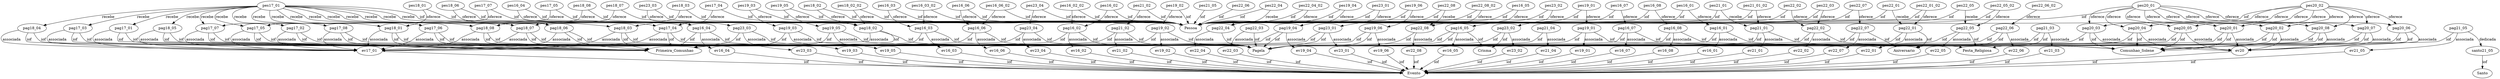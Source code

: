 digraph Pagelas {"pes16_01" -> "Pessoa" [ label = "iof" ];"pag16_01" -> "Pagela" [ label = "iof" ];"pes16_01" -> "pag16_01" [ label = "oferece" ];"ev16_01" -> "Evento" [ label = "iof" ];"pag16_01" -> "ev16_01" [ label = "associada" ];"pag16_01" -> "Comunhao_Solene" [ label = "iof" ];"pes16_02" -> "Pessoa" [ label = "iof" ];"pes16_02_02" -> "Pessoa" [ label = "iof" ];"pag16_02" -> "Pagela" [ label = "iof" ];"pes16_02" -> "pag16_02" [ label = "oferece" ];"pes16_02_02" -> "pag16_02" [ label = "oferece" ];"ev16_02" -> "Evento" [ label = "iof" ];"pag16_02" -> "ev16_02" [ label = "associada" ];"pag16_02" -> "Primeira_Comunhao" [ label = "iof" ];"pes16_03" -> "Pessoa" [ label = "iof" ];"pes16_03_02" -> "Pessoa" [ label = "iof" ];"pag16_03" -> "Pagela" [ label = "iof" ];"pes16_03" -> "pag16_03" [ label = "oferece" ];"pes16_03_02" -> "pag16_03" [ label = "oferece" ];"ev16_03" -> "Evento" [ label = "iof" ];"pag16_03" -> "ev16_03" [ label = "associada" ];"pag16_03" -> "Primeira_Comunhao" [ label = "iof" ];"pes16_04" -> "Pessoa" [ label = "iof" ];"pag16_04" -> "Pagela" [ label = "iof" ];"pes16_04" -> "pag16_04" [ label = "oferece" ];"ev16_04" -> "Evento" [ label = "iof" ];"pag16_04" -> "ev16_04" [ label = "associada" ];"pag16_04" -> "Primeira_Comunhao" [ label = "iof" ];"pes16_05" -> "Pessoa" [ label = "iof" ];"pag16_05" -> "Pagela" [ label = "iof" ];"pes16_05" -> "pag16_05" [ label = "oferece" ];"ev16_05" -> "Evento" [ label = "iof" ];"pag16_05" -> "ev16_05" [ label = "associada" ];"pag16_05" -> "Crisma" [ label = "iof" ];"pag16_05" -> "Primeira_Comunhao" [ label = "iof" ];"pes16_06" -> "Pessoa" [ label = "iof" ];"pes16_06_02" -> "Pessoa" [ label = "iof" ];"pag16_06" -> "Pagela" [ label = "iof" ];"pes16_06" -> "pag16_06" [ label = "oferece" ];"pes16_06_02" -> "pag16_06" [ label = "oferece" ];"ev16_06" -> "Evento" [ label = "iof" ];"pag16_06" -> "ev16_06" [ label = "associada" ];"pag16_06" -> "Primeira_Comunhao" [ label = "iof" ];"pes16_07" -> "Pessoa" [ label = "iof" ];"pag16_07" -> "Pagela" [ label = "iof" ];"pes16_07" -> "pag16_07" [ label = "oferece" ];"ev16_07" -> "Evento" [ label = "iof" ];"pag16_07" -> "ev16_07" [ label = "associada" ];"pag16_07" -> "Comunhao_Solene" [ label = "iof" ];"pes16_08" -> "Pessoa" [ label = "iof" ];"pag16_08" -> "Pagela" [ label = "iof" ];"pes16_08" -> "pag16_08" [ label = "oferece" ];"ev16_08" -> "Evento" [ label = "iof" ];"pag16_08" -> "ev16_08" [ label = "associada" ];"pag16_08" -> "Comunhao_Solene" [ label = "iof" ];"pag17_01" -> "Pagela" [ label = "iof" ];"pag17_02" -> "Pagela" [ label = "iof" ];"pag17_03" -> "Pagela" [ label = "iof" ];"pag17_04" -> "Pagela" [ label = "iof" ];"pag17_05" -> "Pagela" [ label = "iof" ];"pag17_06" -> "Pagela" [ label = "iof" ];"pag17_07" -> "Pagela" [ label = "iof" ];"pag17_08" -> "Pagela" [ label = "iof" ];"pes17_01" -> "Pessoa" [ label = "iof" ];"pes17_01" -> "pag17_01" [ label = "recebe" ];"pes17_01" -> "pag17_02" [ label = "recebe" ];"pes17_01" -> "pag17_03" [ label = "recebe" ];"pes17_01" -> "pag17_04" [ label = "recebe" ];"pes17_01" -> "pag17_05" [ label = "recebe" ];"pes17_01" -> "pag17_06" [ label = "recebe" ];"pes17_01" -> "pag17_07" [ label = "recebe" ];"pes17_01" -> "pag17_08" [ label = "recebe" ];"pes17_04" -> "Pessoa" [ label = "iof" ];"pes17_05" -> "Pessoa" [ label = "iof" ];"pes17_07" -> "Pessoa" [ label = "iof" ];"pes17_04" -> "pag17_04" [ label = "oferece" ];"pes17_05" -> "pag17_05" [ label = "oferece" ];"pes17_07" -> "pag17_07" [ label = "oferece" ];"ev17_01" -> "Evento" [ label = "iof" ];"pag17_01" -> "ev17_01" [ label = "associada" ];"pag17_02" -> "ev17_01" [ label = "associada" ];"pag17_03" -> "ev17_01" [ label = "associada" ];"pag17_04" -> "ev17_01" [ label = "associada" ];"pag17_05" -> "ev17_01" [ label = "associada" ];"pag17_06" -> "ev17_01" [ label = "associada" ];"pag17_07" -> "ev17_01" [ label = "associada" ];"pag17_08" -> "ev17_01" [ label = "associada" ];"pag17_01" -> "Primeira_Comunhao" [ label = "iof" ];"pag17_02" -> "Primeira_Comunhao" [ label = "iof" ];"pag17_03" -> "Primeira_Comunhao" [ label = "iof" ];"pag17_04" -> "Primeira_Comunhao" [ label = "iof" ];"pag17_05" -> "Primeira_Comunhao" [ label = "iof" ];"pag17_06" -> "Primeira_Comunhao" [ label = "iof" ];"pag17_07" -> "Primeira_Comunhao" [ label = "iof" ];"pag17_08" -> "Primeira_Comunhao" [ label = "iof" ];"pag18_01" -> "Pagela" [ label = "iof" ];"pag18_02" -> "Pagela" [ label = "iof" ];"pag18_03" -> "Pagela" [ label = "iof" ];"pag18_04" -> "Pagela" [ label = "iof" ];"pag18_05" -> "Pagela" [ label = "iof" ];"pag18_06" -> "Pagela" [ label = "iof" ];"pag18_07" -> "Pagela" [ label = "iof" ];"pag18_08" -> "Pagela" [ label = "iof" ];"pes17_01" -> "pag18_01" [ label = "recebe" ];"pes17_01" -> "pag18_02" [ label = "recebe" ];"pes17_01" -> "pag18_03" [ label = "recebe" ];"pes17_01" -> "pag18_04" [ label = "recebe" ];"pes17_01" -> "pag18_05" [ label = "recebe" ];"pes17_01" -> "pag18_06" [ label = "recebe" ];"pes17_01" -> "pag18_07" [ label = "recebe" ];"pes17_01" -> "pag18_08" [ label = "recebe" ];"pes18_01" -> "Pessoa" [ label = "iof" ];"pes18_02" -> "Pessoa" [ label = "iof" ];"pes18_02_02" -> "Pessoa" [ label = "iof" ];"pes18_03" -> "Pessoa" [ label = "iof" ];"pes18_06" -> "Pessoa" [ label = "iof" ];"pes18_07" -> "Pessoa" [ label = "iof" ];"pes18_08" -> "Pessoa" [ label = "iof" ];"pes18_01" -> "pag18_01" [ label = "oferece" ];"pes18_02" -> "pag18_02" [ label = "oferece" ];"pes18_02_02" -> "pag18_02" [ label = "oferece" ];"pes18_03" -> "pag18_03" [ label = "oferece" ];"pes18_06" -> "pag18_06" [ label = "oferece" ];"pes18_07" -> "pag18_07" [ label = "oferece" ];"pes18_08" -> "pag18_08" [ label = "oferece" ];"pag18_01" -> "ev17_01" [ label = "associada" ];"pag18_02" -> "ev17_01" [ label = "associada" ];"pag18_03" -> "ev17_01" [ label = "associada" ];"pag18_04" -> "ev17_01" [ label = "associada" ];"pag18_05" -> "ev17_01" [ label = "associada" ];"pag18_06" -> "ev17_01" [ label = "associada" ];"pag18_07" -> "ev17_01" [ label = "associada" ];"pag18_08" -> "ev17_01" [ label = "associada" ];"pag18_01" -> "Primeira_Comunhao" [ label = "iof" ];"pag18_02" -> "Primeira_Comunhao" [ label = "iof" ];"pag18_03" -> "Primeira_Comunhao" [ label = "iof" ];"pag18_04" -> "Primeira_Comunhao" [ label = "iof" ];"pag18_05" -> "Primeira_Comunhao" [ label = "iof" ];"pag18_06" -> "Primeira_Comunhao" [ label = "iof" ];"pag18_07" -> "Primeira_Comunhao" [ label = "iof" ];"pag18_08" -> "Primeira_Comunhao" [ label = "iof" ];"pag19_01" -> "Pagela" [ label = "iof" ];"pes19_01" -> "Pessoa" [ label = "iof" ];"pes19_01" -> "pag19_01" [ label = "oferece" ];"ev19_01" -> "Evento" [ label = "iof" ];"pag19_01" -> "ev19_01" [ label = "associada" ];"pag19_01" -> "Comunhao_Solene" [ label = "iof" ];"pag19_02" -> "Pagela" [ label = "iof" ];"pes19_02" -> "Pessoa" [ label = "iof" ];"pes19_02" -> "pag19_02" [ label = "oferece" ];"ev19_02" -> "Evento" [ label = "iof" ];"pag19_02" -> "ev19_02" [ label = "associada" ];"pag19_02" -> "Primeira_Comunhao" [ label = "iof" ];"pag19_03" -> "Pagela" [ label = "iof" ];"pes19_03" -> "Pessoa" [ label = "iof" ];"pes19_03" -> "pag19_03" [ label = "oferece" ];"ev19_03" -> "Evento" [ label = "iof" ];"pag19_03" -> "ev19_03" [ label = "associada" ];"pag19_03" -> "Primeira_Comunhao" [ label = "iof" ];"pag19_04" -> "Pagela" [ label = "iof" ];"pes19_04" -> "Pessoa" [ label = "iof" ];"pes19_04" -> "pag19_04" [ label = "oferece" ];"ev19_04" -> "Evento" [ label = "iof" ];"pag19_04" -> "ev19_04" [ label = "associada" ];"pag19_04" -> "Primeira_Comunhao" [ label = "iof" ];"pag19_05" -> "Pagela" [ label = "iof" ];"pes19_05" -> "Pessoa" [ label = "iof" ];"pes19_05" -> "pag19_05" [ label = "oferece" ];"ev19_05" -> "Evento" [ label = "iof" ];"pag19_05" -> "ev19_05" [ label = "associada" ];"pag19_05" -> "Primeira_Comunhao" [ label = "iof" ];"pag19_06" -> "Pagela" [ label = "iof" ];"pes19_06" -> "Pessoa" [ label = "iof" ];"pes19_06" -> "pag19_06" [ label = "oferece" ];"ev19_06" -> "Evento" [ label = "iof" ];"pag19_06" -> "ev19_06" [ label = "associada" ];"pag19_06" -> "Primeira_Comunhao" [ label = "iof" ];"pag20_01" -> "Pagela" [ label = "iof" ];"pag20_02" -> "Pagela" [ label = "iof" ];"pag20_03" -> "Pagela" [ label = "iof" ];"pag20_04" -> "Pagela" [ label = "iof" ];"pag20_05" -> "Pagela" [ label = "iof" ];"pag20_06" -> "Pagela" [ label = "iof" ];"pag20_07" -> "Pagela" [ label = "iof" ];"pag20_08" -> "Pagela" [ label = "iof" ];"pes20_01" -> "Pessoa" [ label = "iof" ];"pes20_02" -> "Pessoa" [ label = "iof" ];"pes20_01" -> "pag20_01" [ label = "oferece" ];"pes20_01" -> "pag20_02" [ label = "oferece" ];"pes20_01" -> "pag20_03" [ label = "oferece" ];"pes20_01" -> "pag20_04" [ label = "oferece" ];"pes20_01" -> "pag20_05" [ label = "oferece" ];"pes20_01" -> "pag20_06" [ label = "oferece" ];"pes20_01" -> "pag20_07" [ label = "oferece" ];"pes20_01" -> "pag20_08" [ label = "oferece" ];"pes20_02" -> "pag20_01" [ label = "oferece" ];"pes20_02" -> "pag20_02" [ label = "oferece" ];"pes20_02" -> "pag20_03" [ label = "oferece" ];"pes20_02" -> "pag20_04" [ label = "oferece" ];"pes20_02" -> "pag20_05" [ label = "oferece" ];"pes20_02" -> "pag20_06" [ label = "oferece" ];"pes20_02" -> "pag20_07" [ label = "oferece" ];"pes20_02" -> "pag20_08" [ label = "oferece" ];"ev20" -> "Evento" [ label = "iof" ];"pag20_01" -> "ev20" [ label = "associada" ];"pag20_02" -> "ev20" [ label = "associada" ];"pag20_03" -> "ev20" [ label = "associada" ];"pag20_04" -> "ev20" [ label = "associada" ];"pag20_05" -> "ev20" [ label = "associada" ];"pag20_06" -> "ev20" [ label = "associada" ];"pag20_07" -> "ev20" [ label = "associada" ];"pag20_08" -> "ev20" [ label = "associada" ];"pag20_01" -> "Comunhao_Solene" [ label = "iof" ];"pag20_02" -> "Comunhao_Solene" [ label = "iof" ];"pag20_03" -> "Comunhao_Solene" [ label = "iof" ];"pag20_04" -> "Comunhao_Solene" [ label = "iof" ];"pag20_05" -> "Comunhao_Solene" [ label = "iof" ];"pag20_06" -> "Comunhao_Solene" [ label = "iof" ];"pag20_07" -> "Comunhao_Solene" [ label = "iof" ];"pag20_08" -> "Comunhao_Solene" [ label = "iof" ];"pag21_01" -> "Pagela" [ label = "iof" ];"pes21_01" -> "Pessoa" [ label = "iof" ];"pes21_01_02" -> "Pessoa" [ label = "iof" ];"pes21_01" -> "pag21_01" [ label = "recebe" ];"pes21_01_02" -> "pag21_01" [ label = "oferece" ];"ev21_01" -> "Evento" [ label = "iof" ];"pag21_01" -> "ev21_01" [ label = "associada" ];"pag21_01" -> "Festa_Religiosa" [ label = "iof" ];"pag21_02" -> "Pagela" [ label = "iof" ];"pes21_02" -> "Pessoa" [ label = "iof" ];"pes21_02" -> "pag21_02" [ label = "oferece" ];"ev21_02" -> "Evento" [ label = "iof" ];"pag21_02" -> "ev21_02" [ label = "associada" ];"pag21_02" -> "Primeira_Comunhao" [ label = "iof" ];"pag21_03" -> "Pagela" [ label = "iof" ];"ev21_03" -> "Evento" [ label = "iof" ];"pag21_03" -> "ev21_03" [ label = "associada" ];"pag21_03" -> "Festa_Religiosa" [ label = "iof" ];"pag21_04" -> "Pagela" [ label = "iof" ];"ev21_04" -> "Evento" [ label = "iof" ];"pag21_04" -> "ev21_04" [ label = "associada" ];"pag21_05" -> "Pagela" [ label = "iof" ];"pes21_05" -> "Pessoa" [ label = "iof" ];"santo21_05" -> "Santo" [ label = "iof" ];"ev21_05" -> "Evento" [ label = "iof" ];"pag21_05" -> "santo21_05" [ label = "dedicada" ];"pag21_05" -> "ev21_05" [ label = "associada" ];"pag22_01" -> "Pagela" [ label = "iof" ];"pes22_01" -> "Pessoa" [ label = "iof" ];"pes22_01_02" -> "Pessoa" [ label = "iof" ];"pes22_01" -> "pag22_01" [ label = "recebe" ];"pes22_01_02" -> "pag22_01" [ label = "oferece" ];"ev22_01" -> "Evento" [ label = "iof" ];"pag22_01" -> "ev22_01" [ label = "associada" ];"pag22_01" -> "Aniversario" [ label = "iof" ];"pag22_02" -> "Pagela" [ label = "iof" ];"pes22_02" -> "Pessoa" [ label = "iof" ];"pes22_02" -> "pag22_02" [ label = "oferece" ];"ev22_02" -> "Evento" [ label = "iof" ];"pag22_02" -> "ev22_02" [ label = "associada" ];"pag22_02" -> "Comunhao_Solene" [ label = "iof" ];"pag22_03" -> "Pagela" [ label = "iof" ];"pes22_03" -> "Pessoa" [ label = "iof" ];"pes22_03" -> "pag22_02" [ label = "oferece" ];"ev22_03" -> "Evento" [ label = "iof" ];"pag22_03" -> "ev22_03" [ label = "associada" ];"pag22_04" -> "Pagela" [ label = "iof" ];"pes22_04" -> "Pessoa" [ label = "iof" ];"pes22_04_02" -> "Pessoa" [ label = "iof" ];"pes22_04" -> "pag22_04" [ label = "recebe" ];"pes22_04_02" -> "pag22_04" [ label = "oferece" ];"ev22_04" -> "Evento" [ label = "iof" ];"pag22_04" -> "ev22_04" [ label = "associada" ];"pag22_05" -> "Pagela" [ label = "iof" ];"pes22_05" -> "Pessoa" [ label = "iof" ];"pes22_05_02" -> "Pessoa" [ label = "iof" ];"pes22_05" -> "pag22_05" [ label = "recebe" ];"pes22_05_02" -> "pag22_05" [ label = "oferece" ];"ev22_05" -> "Evento" [ label = "iof" ];"pag22_05" -> "ev22_05" [ label = "associada" ];"pag22_05" -> "Festa_Religiosa" [ label = "iof" ];"pag22_06" -> "Pagela" [ label = "iof" ];"pes22_06" -> "Pessoa" [ label = "iof" ];"pes22_06_02" -> "pag22_06" [ label = "oferece" ];"ev22_06" -> "Evento" [ label = "iof" ];"pag22_06" -> "ev22_06" [ label = "associada" ];"pag22_06" -> "Aniversario" [ label = "iof" ];"pag22_07" -> "Pagela" [ label = "iof" ];"pes22_07" -> "Pessoa" [ label = "iof" ];"pes22_07" -> "pag22_07" [ label = "oferece" ];"ev22_07" -> "Evento" [ label = "iof" ];"pag22_07" -> "ev22_07" [ label = "associada" ];"pag22_07" -> "Aniversario" [ label = "iof" ];"pag22_08" -> "Pagela" [ label = "iof" ];"pes22_08" -> "Pessoa" [ label = "iof" ];"pes22_08_02" -> "Pessoa" [ label = "iof" ];"pes22_08" -> "pag22_08" [ label = "recebe" ];"pes22_08_02" -> "pag22_08" [ label = "oferece" ];"ev22_08" -> "Evento" [ label = "iof" ];"pag22_08" -> "ev22_08" [ label = "associada" ];"pag23_01" -> "Pagela" [ label = "iof" ];"pes23_01" -> "Pessoa" [ label = "iof" ];"pes23_01" -> "pag23_01" [ label = "oferece" ];"ev23_01" -> "Evento" [ label = "iof" ];"pag23_01" -> "ev23_01" [ label = "associada" ];"pag23_01" -> "Primeira_Comunhao" [ label = "iof" ];"pag23_02" -> "Pagela" [ label = "iof" ];"pes23_02" -> "Pessoa" [ label = "iof" ];"pes23_02" -> "pag23_02" [ label = "oferece" ];"ev23_02" -> "Evento" [ label = "iof" ];"pag23_02" -> "ev23_02" [ label = "associada" ];"pag23_02" -> "Crisma" [ label = "iof" ];"pag23_03" -> "Pagela" [ label = "iof" ];"pes23_03" -> "Pessoa" [ label = "iof" ];"pes23_03" -> "pag23_03" [ label = "oferece" ];"ev23_03" -> "Evento" [ label = "iof" ];"pag23_03" -> "ev23_03" [ label = "associada" ];"pag23_03" -> "Primeira_Comunhao" [ label = "iof" ];"pag23_04" -> "Pagela" [ label = "iof" ];"pes23_04" -> "Pessoa" [ label = "iof" ];"pes23_04" -> "pag23_04" [ label = "oferece" ];"ev23_04" -> "Evento" [ label = "iof" ];"pag23_04" -> "ev23_04" [ label = "associada" ];"pag23_04" -> "Primeira_Comunhao" [ label = "iof" ];}